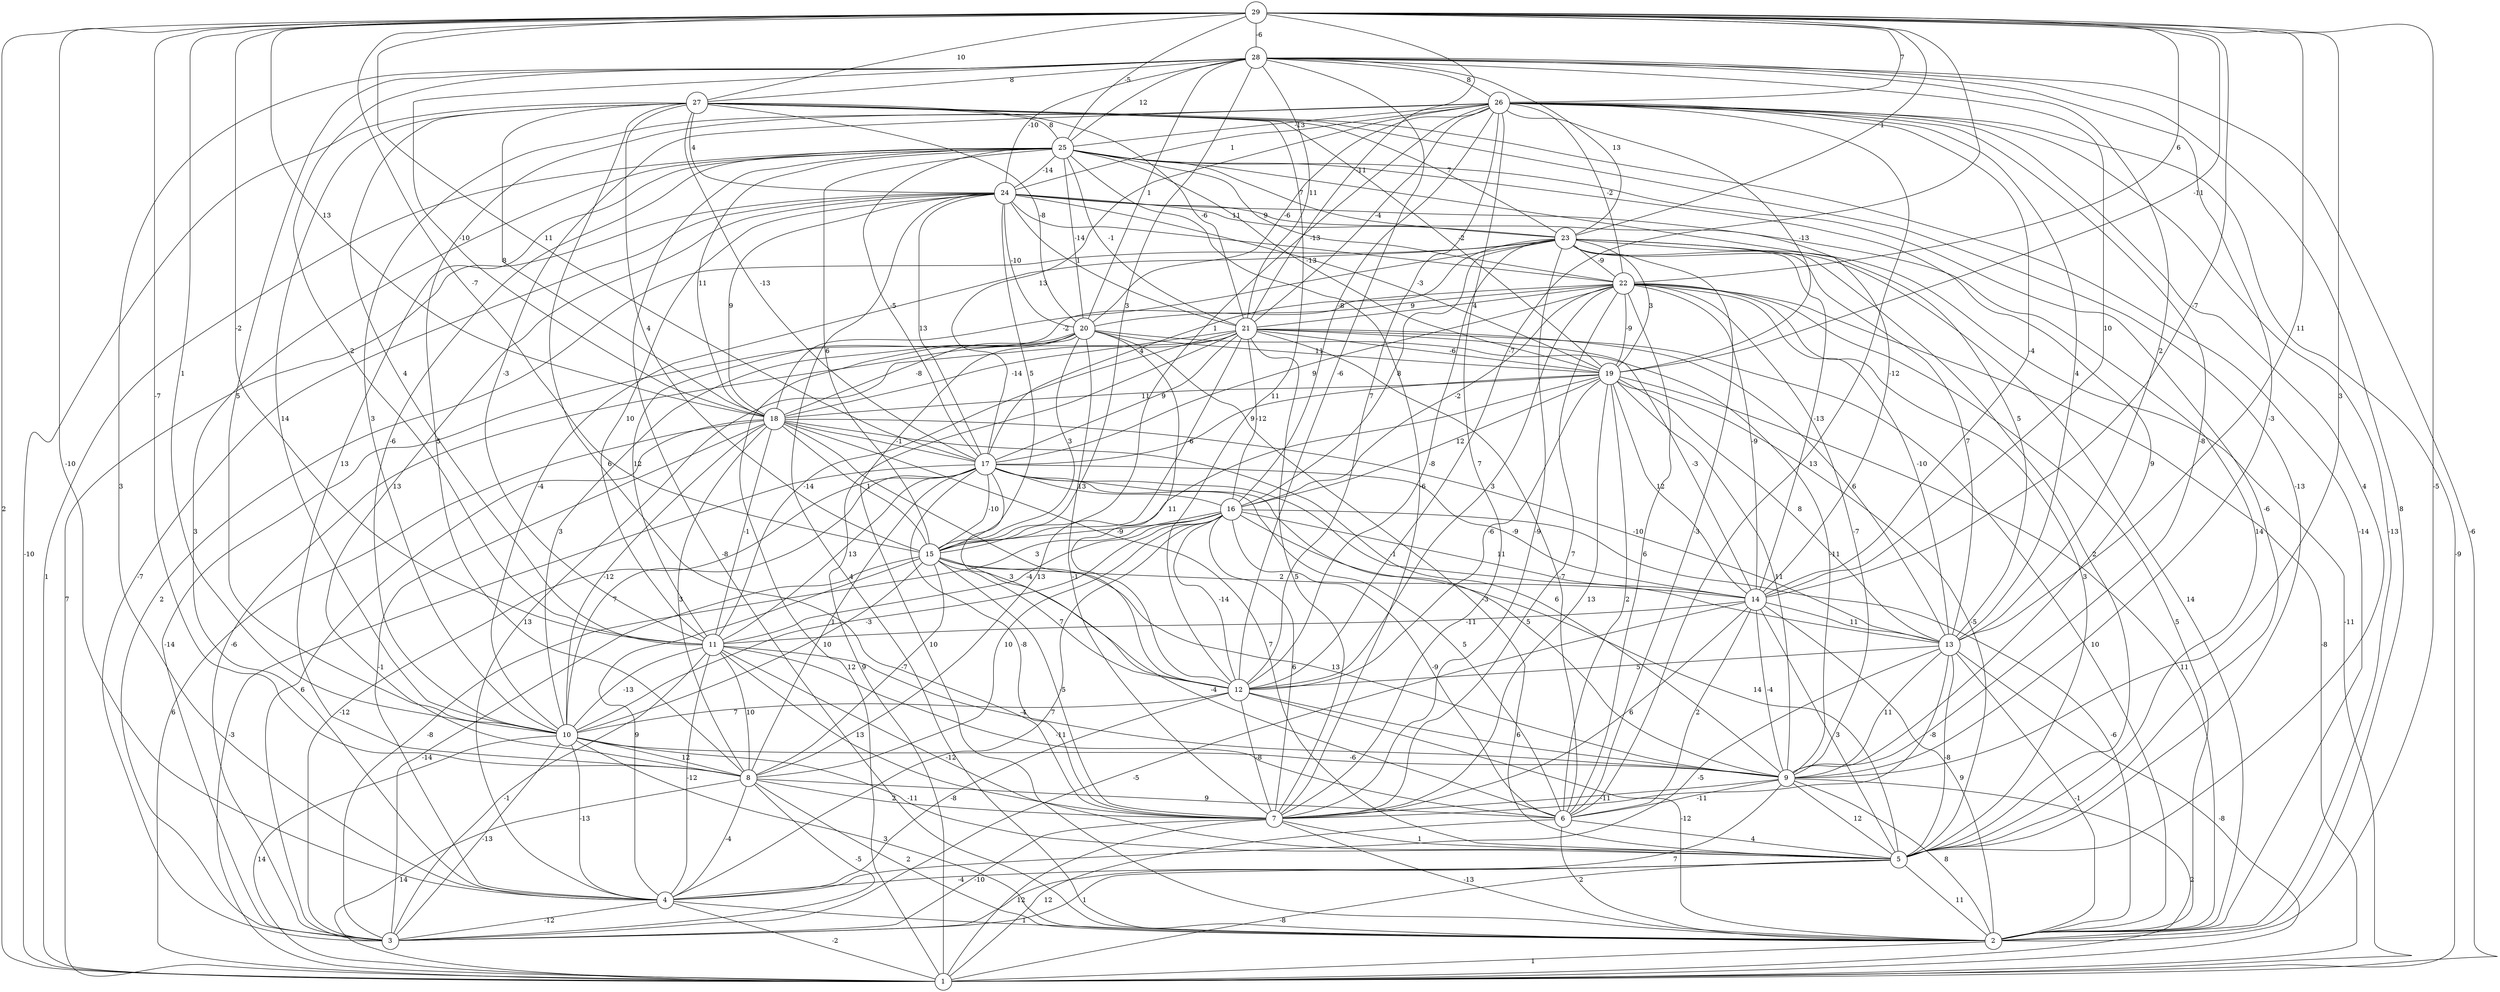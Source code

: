 graph { 
	 fontname="Helvetica,Arial,sans-serif" 
	 node [shape = circle]; 
	 29 -- 1 [label = "2"];
	 29 -- 2 [label = "-5"];
	 29 -- 4 [label = "-10"];
	 29 -- 8 [label = "-7"];
	 29 -- 9 [label = "3"];
	 29 -- 10 [label = "1"];
	 29 -- 11 [label = "-2"];
	 29 -- 12 [label = "-7"];
	 29 -- 13 [label = "11"];
	 29 -- 14 [label = "-7"];
	 29 -- 15 [label = "-7"];
	 29 -- 17 [label = "11"];
	 29 -- 18 [label = "13"];
	 29 -- 19 [label = "-11"];
	 29 -- 21 [label = "-11"];
	 29 -- 22 [label = "6"];
	 29 -- 23 [label = "1"];
	 29 -- 25 [label = "-5"];
	 29 -- 26 [label = "7"];
	 29 -- 27 [label = "10"];
	 29 -- 28 [label = "-6"];
	 28 -- 1 [label = "-6"];
	 28 -- 2 [label = "8"];
	 28 -- 4 [label = "3"];
	 28 -- 9 [label = "-3"];
	 28 -- 10 [label = "5"];
	 28 -- 11 [label = "2"];
	 28 -- 12 [label = "-6"];
	 28 -- 13 [label = "2"];
	 28 -- 14 [label = "10"];
	 28 -- 15 [label = "3"];
	 28 -- 18 [label = "-10"];
	 28 -- 20 [label = "1"];
	 28 -- 21 [label = "11"];
	 28 -- 23 [label = "13"];
	 28 -- 24 [label = "-10"];
	 28 -- 25 [label = "12"];
	 28 -- 26 [label = "8"];
	 28 -- 27 [label = "8"];
	 27 -- 1 [label = "-10"];
	 27 -- 2 [label = "-14"];
	 27 -- 5 [label = "-13"];
	 27 -- 7 [label = "6"];
	 27 -- 10 [label = "14"];
	 27 -- 11 [label = "4"];
	 27 -- 12 [label = "11"];
	 27 -- 15 [label = "4"];
	 27 -- 17 [label = "-13"];
	 27 -- 18 [label = "8"];
	 27 -- 19 [label = "-2"];
	 27 -- 20 [label = "-8"];
	 27 -- 21 [label = "-6"];
	 27 -- 23 [label = "7"];
	 27 -- 24 [label = "4"];
	 27 -- 25 [label = "8"];
	 26 -- 1 [label = "-9"];
	 26 -- 2 [label = "-13"];
	 26 -- 5 [label = "4"];
	 26 -- 6 [label = "13"];
	 26 -- 7 [label = "7"];
	 26 -- 8 [label = "5"];
	 26 -- 9 [label = "-8"];
	 26 -- 10 [label = "3"];
	 26 -- 11 [label = "-3"];
	 26 -- 12 [label = "7"];
	 26 -- 13 [label = "4"];
	 26 -- 14 [label = "-4"];
	 26 -- 15 [label = "1"];
	 26 -- 16 [label = "-8"];
	 26 -- 17 [label = "13"];
	 26 -- 19 [label = "-13"];
	 26 -- 20 [label = "-6"];
	 26 -- 21 [label = "-4"];
	 26 -- 22 [label = "-2"];
	 26 -- 24 [label = "1"];
	 26 -- 25 [label = "-13"];
	 25 -- 1 [label = "1"];
	 25 -- 2 [label = "-8"];
	 25 -- 4 [label = "3"];
	 25 -- 5 [label = "-6"];
	 25 -- 7 [label = "-6"];
	 25 -- 8 [label = "13"];
	 25 -- 9 [label = "9"];
	 25 -- 10 [label = "-6"];
	 25 -- 14 [label = "-12"];
	 25 -- 15 [label = "6"];
	 25 -- 17 [label = "-5"];
	 25 -- 18 [label = "11"];
	 25 -- 19 [label = "-13"];
	 25 -- 20 [label = "-14"];
	 25 -- 21 [label = "-1"];
	 25 -- 22 [label = "9"];
	 25 -- 23 [label = "7"];
	 25 -- 24 [label = "-14"];
	 24 -- 1 [label = "7"];
	 24 -- 2 [label = "4"];
	 24 -- 3 [label = "-7"];
	 24 -- 5 [label = "14"];
	 24 -- 8 [label = "13"];
	 24 -- 11 [label = "10"];
	 24 -- 13 [label = "5"];
	 24 -- 15 [label = "5"];
	 24 -- 17 [label = "13"];
	 24 -- 18 [label = "9"];
	 24 -- 19 [label = "-3"];
	 24 -- 20 [label = "-10"];
	 24 -- 21 [label = "1"];
	 24 -- 22 [label = "-13"];
	 24 -- 23 [label = "11"];
	 23 -- 1 [label = "-11"];
	 23 -- 2 [label = "14"];
	 23 -- 3 [label = "2"];
	 23 -- 5 [label = "2"];
	 23 -- 6 [label = "-3"];
	 23 -- 7 [label = "-9"];
	 23 -- 10 [label = "-4"];
	 23 -- 12 [label = "-8"];
	 23 -- 13 [label = "7"];
	 23 -- 14 [label = "-13"];
	 23 -- 16 [label = "8"];
	 23 -- 17 [label = "4"];
	 23 -- 18 [label = "-2"];
	 23 -- 19 [label = "3"];
	 23 -- 22 [label = "-9"];
	 22 -- 1 [label = "-8"];
	 22 -- 2 [label = "5"];
	 22 -- 5 [label = "3"];
	 22 -- 6 [label = "6"];
	 22 -- 7 [label = "7"];
	 22 -- 9 [label = "-7"];
	 22 -- 11 [label = "12"];
	 22 -- 12 [label = "3"];
	 22 -- 13 [label = "-10"];
	 22 -- 14 [label = "-9"];
	 22 -- 16 [label = "-2"];
	 22 -- 17 [label = "9"];
	 22 -- 19 [label = "-9"];
	 22 -- 20 [label = "9"];
	 22 -- 21 [label = "4"];
	 21 -- 1 [label = "9"];
	 21 -- 2 [label = "10"];
	 21 -- 3 [label = "-6"];
	 21 -- 4 [label = "13"];
	 21 -- 6 [label = "-7"];
	 21 -- 7 [label = "5"];
	 21 -- 11 [label = "-14"];
	 21 -- 13 [label = "6"];
	 21 -- 14 [label = "-3"];
	 21 -- 15 [label = "-6"];
	 21 -- 16 [label = "-12"];
	 21 -- 17 [label = "9"];
	 21 -- 18 [label = "-14"];
	 21 -- 19 [label = "-6"];
	 20 -- 1 [label = "12"];
	 20 -- 2 [label = "10"];
	 20 -- 3 [label = "-14"];
	 20 -- 5 [label = "-3"];
	 20 -- 7 [label = "-1"];
	 20 -- 9 [label = "-11"];
	 20 -- 10 [label = "3"];
	 20 -- 12 [label = "11"];
	 20 -- 15 [label = "3"];
	 20 -- 18 [label = "-8"];
	 20 -- 19 [label = "11"];
	 19 -- 2 [label = "11"];
	 19 -- 5 [label = "-5"];
	 19 -- 6 [label = "2"];
	 19 -- 7 [label = "13"];
	 19 -- 8 [label = "13"];
	 19 -- 9 [label = "11"];
	 19 -- 12 [label = "-6"];
	 19 -- 13 [label = "8"];
	 19 -- 14 [label = "12"];
	 19 -- 16 [label = "12"];
	 19 -- 17 [label = "9"];
	 19 -- 18 [label = "11"];
	 18 -- 1 [label = "6"];
	 18 -- 3 [label = "6"];
	 18 -- 4 [label = "-1"];
	 18 -- 5 [label = "7"];
	 18 -- 8 [label = "3"];
	 18 -- 9 [label = "6"];
	 18 -- 10 [label = "-12"];
	 18 -- 11 [label = "-1"];
	 18 -- 12 [label = "3"];
	 18 -- 13 [label = "-10"];
	 18 -- 15 [label = "1"];
	 18 -- 17 [label = "-1"];
	 17 -- 1 [label = "-3"];
	 17 -- 3 [label = "-12"];
	 17 -- 6 [label = "5"];
	 17 -- 7 [label = "-8"];
	 17 -- 8 [label = "1"];
	 17 -- 9 [label = "5"];
	 17 -- 10 [label = "7"];
	 17 -- 11 [label = "13"];
	 17 -- 12 [label = "3"];
	 17 -- 13 [label = "-1"];
	 17 -- 14 [label = "-9"];
	 17 -- 15 [label = "-10"];
	 17 -- 16 [label = "13"];
	 16 -- 2 [label = "-6"];
	 16 -- 3 [label = "-8"];
	 16 -- 4 [label = "7"];
	 16 -- 5 [label = "14"];
	 16 -- 6 [label = "-9"];
	 16 -- 7 [label = "6"];
	 16 -- 8 [label = "10"];
	 16 -- 10 [label = "-3"];
	 16 -- 11 [label = "-4"];
	 16 -- 12 [label = "-14"];
	 16 -- 14 [label = "11"];
	 16 -- 15 [label = "-9"];
	 15 -- 3 [label = "-14"];
	 15 -- 4 [label = "9"];
	 15 -- 6 [label = "-4"];
	 15 -- 7 [label = "-5"];
	 15 -- 8 [label = "-7"];
	 15 -- 9 [label = "13"];
	 15 -- 10 [label = "10"];
	 15 -- 12 [label = "7"];
	 15 -- 14 [label = "2"];
	 14 -- 2 [label = "9"];
	 14 -- 3 [label = "-5"];
	 14 -- 5 [label = "3"];
	 14 -- 6 [label = "2"];
	 14 -- 7 [label = "6"];
	 14 -- 9 [label = "-4"];
	 14 -- 11 [label = "-11"];
	 14 -- 13 [label = "11"];
	 13 -- 1 [label = "-8"];
	 13 -- 2 [label = "-1"];
	 13 -- 4 [label = "-5"];
	 13 -- 5 [label = "-8"];
	 13 -- 7 [label = "-8"];
	 13 -- 9 [label = "11"];
	 13 -- 12 [label = "5"];
	 12 -- 2 [label = "-12"];
	 12 -- 4 [label = "-8"];
	 12 -- 7 [label = "-8"];
	 12 -- 9 [label = "6"];
	 12 -- 10 [label = "7"];
	 11 -- 3 [label = "-1"];
	 11 -- 4 [label = "-12"];
	 11 -- 5 [label = "-12"];
	 11 -- 6 [label = "-11"];
	 11 -- 7 [label = "13"];
	 11 -- 8 [label = "10"];
	 11 -- 9 [label = "-4"];
	 11 -- 10 [label = "-13"];
	 10 -- 1 [label = "14"];
	 10 -- 2 [label = "3"];
	 10 -- 3 [label = "-13"];
	 10 -- 4 [label = "-13"];
	 10 -- 5 [label = "-11"];
	 10 -- 8 [label = "12"];
	 10 -- 9 [label = "-6"];
	 9 -- 1 [label = "2"];
	 9 -- 2 [label = "8"];
	 9 -- 3 [label = "7"];
	 9 -- 5 [label = "12"];
	 9 -- 6 [label = "-11"];
	 9 -- 7 [label = "-11"];
	 8 -- 1 [label = "14"];
	 8 -- 2 [label = "2"];
	 8 -- 3 [label = "-5"];
	 8 -- 4 [label = "-4"];
	 8 -- 6 [label = "9"];
	 8 -- 7 [label = "2"];
	 7 -- 1 [label = "12"];
	 7 -- 2 [label = "-13"];
	 7 -- 3 [label = "-10"];
	 7 -- 5 [label = "1"];
	 6 -- 1 [label = "12"];
	 6 -- 2 [label = "2"];
	 6 -- 5 [label = "4"];
	 5 -- 1 [label = "-8"];
	 5 -- 2 [label = "11"];
	 5 -- 3 [label = "1"];
	 5 -- 4 [label = "-4"];
	 4 -- 1 [label = "-2"];
	 4 -- 2 [label = "1"];
	 4 -- 3 [label = "-12"];
	 2 -- 1 [label = "1"];
	 1;
	 2;
	 3;
	 4;
	 5;
	 6;
	 7;
	 8;
	 9;
	 10;
	 11;
	 12;
	 13;
	 14;
	 15;
	 16;
	 17;
	 18;
	 19;
	 20;
	 21;
	 22;
	 23;
	 24;
	 25;
	 26;
	 27;
	 28;
	 29;
}
